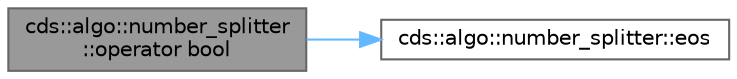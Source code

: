 digraph "cds::algo::number_splitter::operator bool"
{
 // LATEX_PDF_SIZE
  bgcolor="transparent";
  edge [fontname=Helvetica,fontsize=10,labelfontname=Helvetica,labelfontsize=10];
  node [fontname=Helvetica,fontsize=10,shape=box,height=0.2,width=0.4];
  rankdir="LR";
  Node1 [id="Node000001",label="cds::algo::number_splitter\l::operator bool",height=0.2,width=0.4,color="gray40", fillcolor="grey60", style="filled", fontcolor="black",tooltip="Returns true if end-of-string is not reached yet"];
  Node1 -> Node2 [id="edge2_Node000001_Node000002",color="steelblue1",style="solid",tooltip=" "];
  Node2 [id="Node000002",label="cds::algo::number_splitter::eos",height=0.2,width=0.4,color="grey40", fillcolor="white", style="filled",URL="$classcds_1_1algo_1_1number__splitter.html#ae51379ae7a92ee42e1694b8f4d4dbc44",tooltip="Returns true if end-of-stream encountered"];
}
